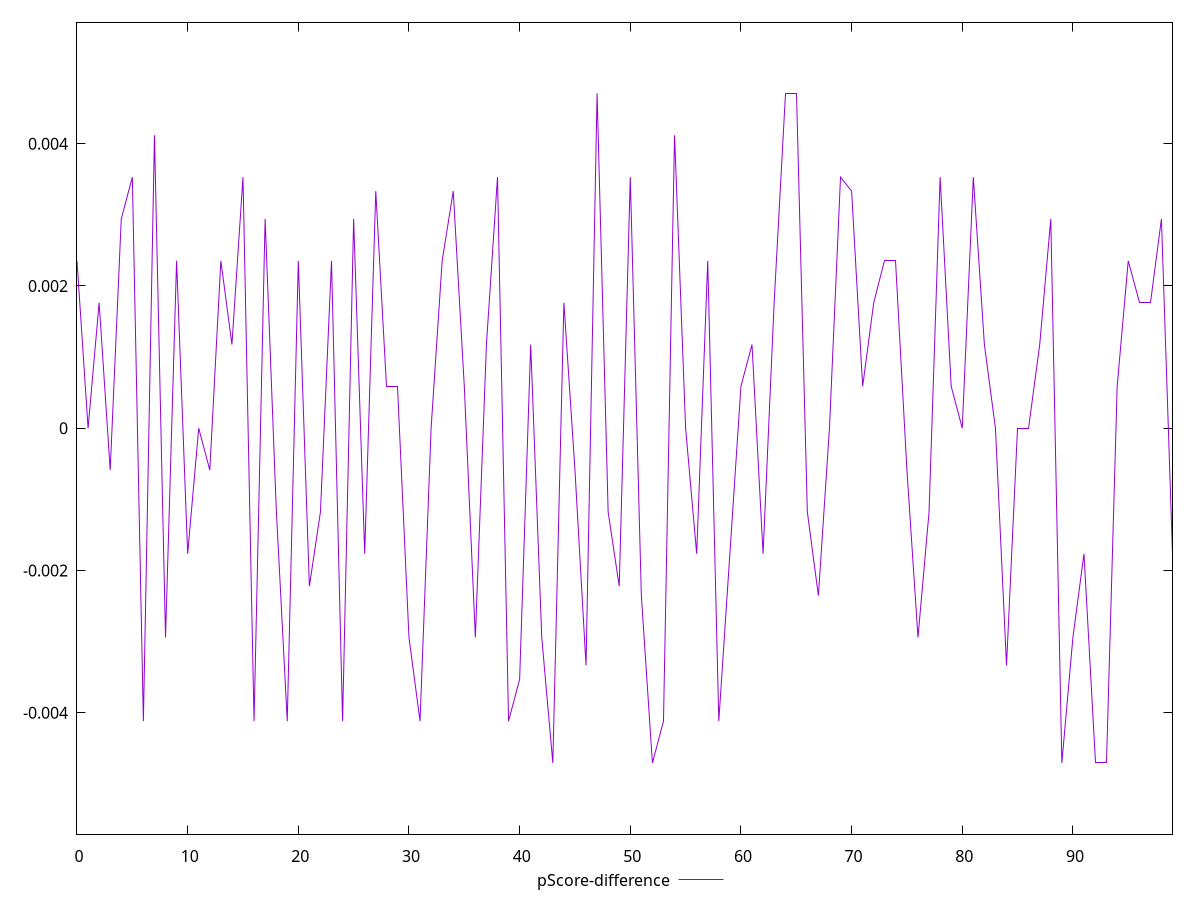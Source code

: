 reset

$pScoreDifference <<EOF
0 0.002352941176470613
1 0
2 0.001764705882352946
3 -0.0005882352941176672
4 0.002941176470588225
5 0.0035294117647058365
6 -0.004117647058823559
7 0.004117647058823504
8 -0.0029411764705882804
9 0.002352941176470613
10 -0.0017647058823528905
11 0
12 -0.0005882352941176672
13 0.002352941176470613
14 0.0011764705882352788
15 0.0035294117647058365
16 -0.004117647058823559
17 0.002941176470588225
18 -0.0011111111111110628
19 -0.004117647058823504
20 0.002352941176470613
21 -0.0022222222222222365
22 -0.0011764705882352788
23 0.002352941176470613
24 -0.004117647058823504
25 0.002941176470588225
26 -0.0017647058823528905
27 0.0033333333333334103
28 0.0005882352941176117
29 0.0005882352941176117
30 -0.002941176470588225
31 -0.004117647058823504
32 0
33 0.002352941176470613
34 0.0033333333333334103
35 0.0005882352941176672
36 -0.0029411764705882804
37 0.0011764705882352788
38 0.0035294117647058365
39 -0.004117647058823504
40 -0.003529411764705892
41 0.0011764705882352788
42 -0.0029411764705882804
43 -0.004705882352941171
44 0.001764705882352946
45 -0.0005882352941176672
46 -0.0033333333333334103
47 0.004705882352941171
48 -0.0011764705882352788
49 -0.0022222222222222365
50 0.0035294117647058365
51 -0.002352941176470613
52 -0.004705882352941171
53 -0.004117647058823559
54 0.004117647058823504
55 0
56 -0.001764705882352946
57 0.002352941176470613
58 -0.004117647058823559
59 -0.001764705882352946
60 0.0005882352941176117
61 0.0011764705882352788
62 -0.001764705882352946
63 0.001764705882352946
64 0.004705882352941171
65 0.004705882352941171
66 -0.0011764705882353343
67 -0.002352941176470613
68 0
69 0.0035294117647058365
70 0.0033333333333334103
71 0.0005882352941176117
72 0.001764705882352946
73 0.002352941176470613
74 0.002352941176470613
75 -0.0005882352941176672
76 -0.0029411764705882804
77 -0.0011764705882352788
78 0.0035294117647058365
79 0.0005882352941176672
80 0
81 0.0035294117647058365
82 0.0011764705882352788
83 0
84 -0.0033333333333334103
85 0
86 0
87 0.0011764705882352788
88 0.002941176470588225
89 -0.004705882352941171
90 -0.0029411764705882804
91 -0.0017647058823528905
92 -0.004705882352941171
93 -0.004705882352941171
94 0.0005882352941176117
95 0.002352941176470613
96 0.001764705882352946
97 0.001764705882352946
98 0.002941176470588225
99 -0.001764705882352946
EOF

set key outside below
set xrange [0:99]
set yrange [-0.005705882352941171:0.005705882352941171]
set trange [-0.005705882352941171:0.005705882352941171]
set terminal svg size 640, 500 enhanced background rgb 'white'
set output "report_00015_2021-02-09T16-11-33.973Z/unused-javascript/samples/pages+cached+noadtech/pScore-difference/values.svg"

plot $pScoreDifference title "pScore-difference" with line

reset
